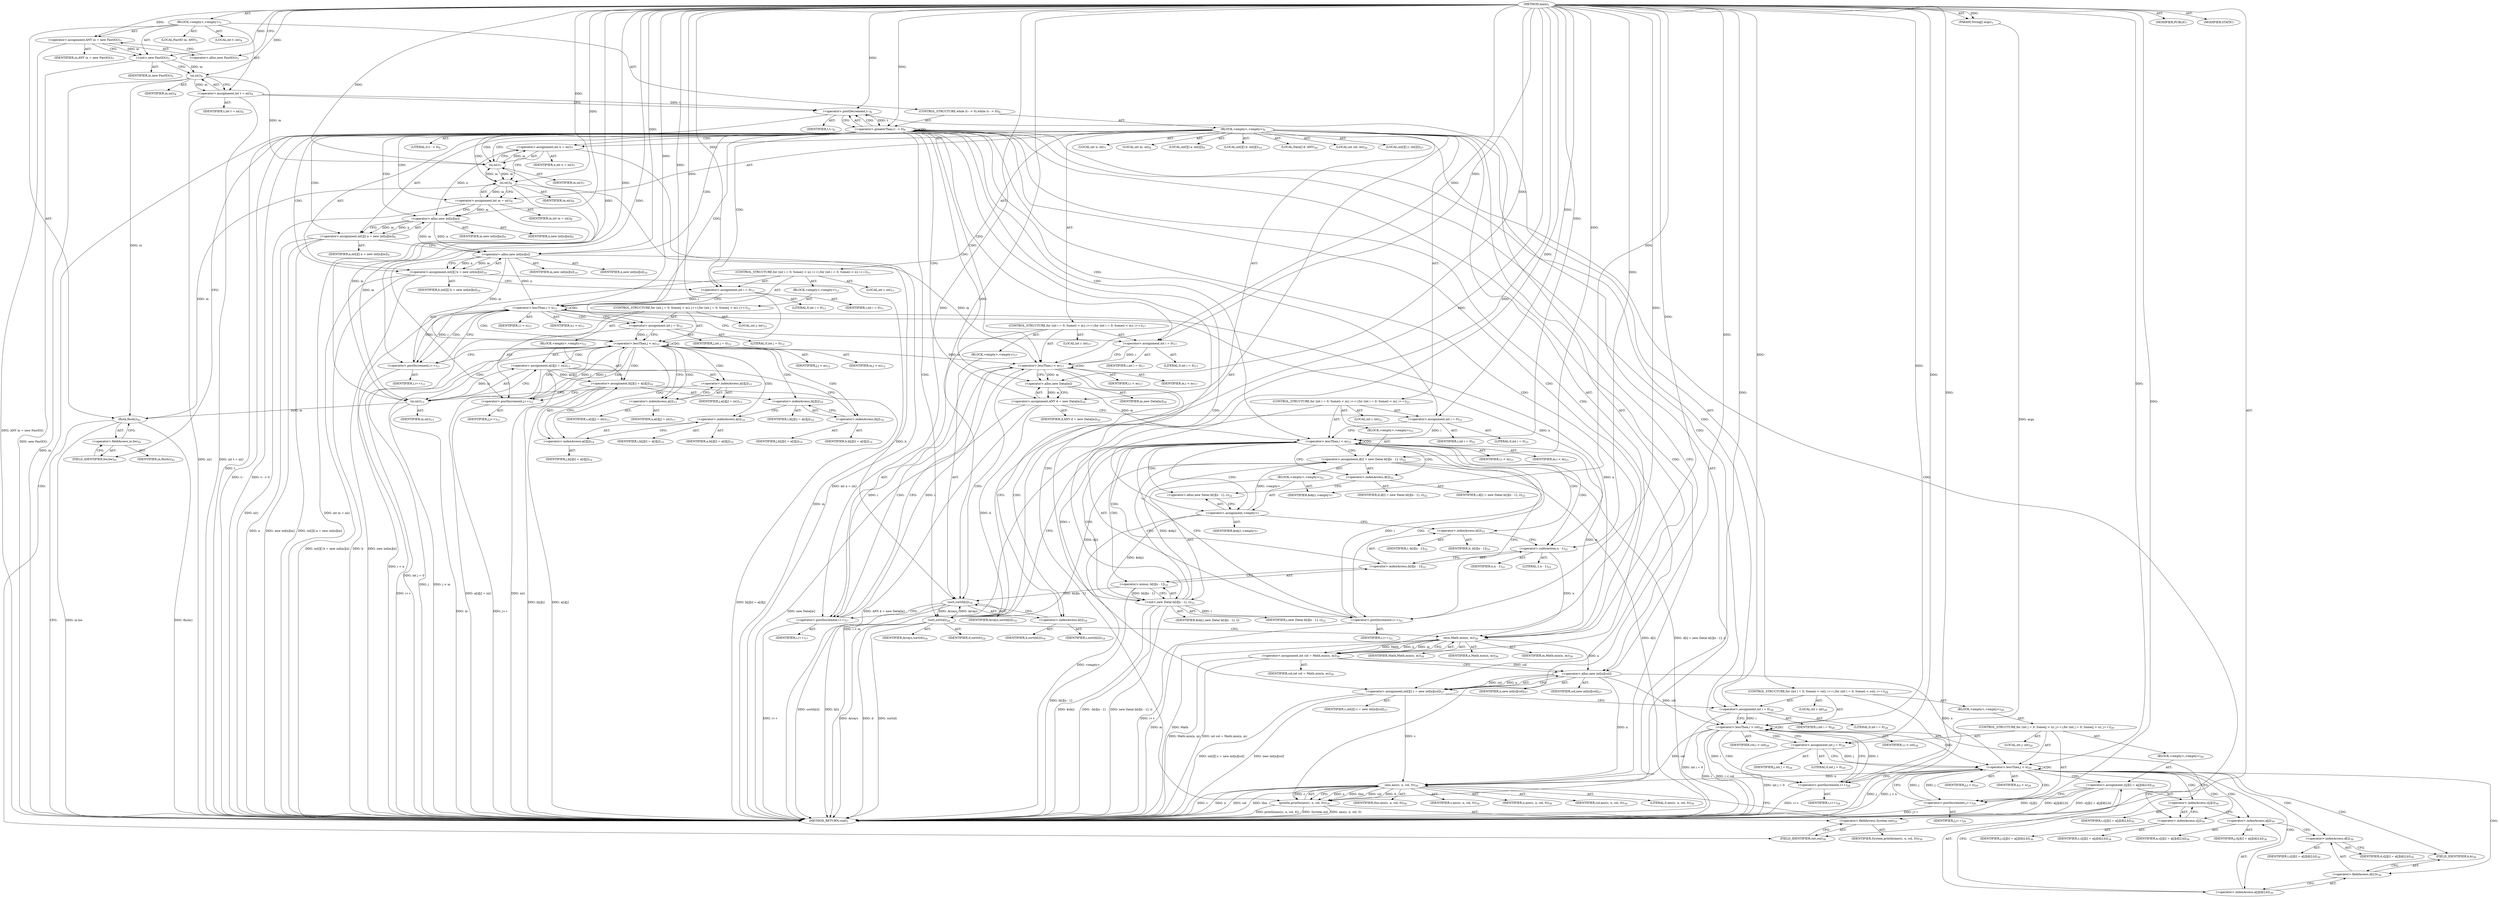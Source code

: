 digraph "main" {  
"19" [label = <(METHOD,main)<SUB>1</SUB>> ]
"20" [label = <(PARAM,String[] args)<SUB>1</SUB>> ]
"21" [label = <(BLOCK,&lt;empty&gt;,&lt;empty&gt;)<SUB>1</SUB>> ]
"4" [label = <(LOCAL,FastIO in: ANY)<SUB>3</SUB>> ]
"22" [label = <(&lt;operator&gt;.assignment,ANY in = new FastIO())<SUB>3</SUB>> ]
"23" [label = <(IDENTIFIER,in,ANY in = new FastIO())<SUB>3</SUB>> ]
"24" [label = <(&lt;operator&gt;.alloc,new FastIO())<SUB>3</SUB>> ]
"25" [label = <(&lt;init&gt;,new FastIO())<SUB>3</SUB>> ]
"3" [label = <(IDENTIFIER,in,new FastIO())<SUB>3</SUB>> ]
"26" [label = <(LOCAL,int t: int)<SUB>4</SUB>> ]
"27" [label = <(&lt;operator&gt;.assignment,int t = ni())<SUB>4</SUB>> ]
"28" [label = <(IDENTIFIER,t,int t = ni())<SUB>4</SUB>> ]
"29" [label = <(ni,ni())<SUB>4</SUB>> ]
"30" [label = <(IDENTIFIER,in,ni())<SUB>4</SUB>> ]
"31" [label = <(CONTROL_STRUCTURE,while (t-- &gt; 0),while (t-- &gt; 0))<SUB>6</SUB>> ]
"32" [label = <(&lt;operator&gt;.greaterThan,t-- &gt; 0)<SUB>6</SUB>> ]
"33" [label = <(&lt;operator&gt;.postDecrement,t--)<SUB>6</SUB>> ]
"34" [label = <(IDENTIFIER,t,t--)<SUB>6</SUB>> ]
"35" [label = <(LITERAL,0,t-- &gt; 0)<SUB>6</SUB>> ]
"36" [label = <(BLOCK,&lt;empty&gt;,&lt;empty&gt;)<SUB>6</SUB>> ]
"37" [label = <(LOCAL,int n: int)<SUB>7</SUB>> ]
"38" [label = <(&lt;operator&gt;.assignment,int n = ni())<SUB>7</SUB>> ]
"39" [label = <(IDENTIFIER,n,int n = ni())<SUB>7</SUB>> ]
"40" [label = <(ni,ni())<SUB>7</SUB>> ]
"41" [label = <(IDENTIFIER,in,ni())<SUB>7</SUB>> ]
"42" [label = <(LOCAL,int m: int)<SUB>8</SUB>> ]
"43" [label = <(&lt;operator&gt;.assignment,int m = ni())<SUB>8</SUB>> ]
"44" [label = <(IDENTIFIER,m,int m = ni())<SUB>8</SUB>> ]
"45" [label = <(ni,ni())<SUB>8</SUB>> ]
"46" [label = <(IDENTIFIER,in,ni())<SUB>8</SUB>> ]
"47" [label = <(LOCAL,int[][] a: int[][])<SUB>9</SUB>> ]
"48" [label = <(&lt;operator&gt;.assignment,int[][] a = new int[n][m])<SUB>9</SUB>> ]
"49" [label = <(IDENTIFIER,a,int[][] a = new int[n][m])<SUB>9</SUB>> ]
"50" [label = <(&lt;operator&gt;.alloc,new int[n][m])> ]
"51" [label = <(IDENTIFIER,n,new int[n][m])<SUB>9</SUB>> ]
"52" [label = <(IDENTIFIER,m,new int[n][m])<SUB>9</SUB>> ]
"53" [label = <(LOCAL,int[][] b: int[][])<SUB>10</SUB>> ]
"54" [label = <(&lt;operator&gt;.assignment,int[][] b = new int[m][n])<SUB>10</SUB>> ]
"55" [label = <(IDENTIFIER,b,int[][] b = new int[m][n])<SUB>10</SUB>> ]
"56" [label = <(&lt;operator&gt;.alloc,new int[m][n])> ]
"57" [label = <(IDENTIFIER,m,new int[m][n])<SUB>10</SUB>> ]
"58" [label = <(IDENTIFIER,n,new int[m][n])<SUB>10</SUB>> ]
"59" [label = <(CONTROL_STRUCTURE,for (int i = 0; Some(i &lt; n); i++),for (int i = 0; Some(i &lt; n); i++))<SUB>11</SUB>> ]
"60" [label = <(LOCAL,int i: int)<SUB>11</SUB>> ]
"61" [label = <(&lt;operator&gt;.assignment,int i = 0)<SUB>11</SUB>> ]
"62" [label = <(IDENTIFIER,i,int i = 0)<SUB>11</SUB>> ]
"63" [label = <(LITERAL,0,int i = 0)<SUB>11</SUB>> ]
"64" [label = <(&lt;operator&gt;.lessThan,i &lt; n)<SUB>11</SUB>> ]
"65" [label = <(IDENTIFIER,i,i &lt; n)<SUB>11</SUB>> ]
"66" [label = <(IDENTIFIER,n,i &lt; n)<SUB>11</SUB>> ]
"67" [label = <(&lt;operator&gt;.postIncrement,i++)<SUB>11</SUB>> ]
"68" [label = <(IDENTIFIER,i,i++)<SUB>11</SUB>> ]
"69" [label = <(BLOCK,&lt;empty&gt;,&lt;empty&gt;)<SUB>11</SUB>> ]
"70" [label = <(CONTROL_STRUCTURE,for (int j = 0; Some(j &lt; m); j++),for (int j = 0; Some(j &lt; m); j++))<SUB>12</SUB>> ]
"71" [label = <(LOCAL,int j: int)<SUB>12</SUB>> ]
"72" [label = <(&lt;operator&gt;.assignment,int j = 0)<SUB>12</SUB>> ]
"73" [label = <(IDENTIFIER,j,int j = 0)<SUB>12</SUB>> ]
"74" [label = <(LITERAL,0,int j = 0)<SUB>12</SUB>> ]
"75" [label = <(&lt;operator&gt;.lessThan,j &lt; m)<SUB>12</SUB>> ]
"76" [label = <(IDENTIFIER,j,j &lt; m)<SUB>12</SUB>> ]
"77" [label = <(IDENTIFIER,m,j &lt; m)<SUB>12</SUB>> ]
"78" [label = <(&lt;operator&gt;.postIncrement,j++)<SUB>12</SUB>> ]
"79" [label = <(IDENTIFIER,j,j++)<SUB>12</SUB>> ]
"80" [label = <(BLOCK,&lt;empty&gt;,&lt;empty&gt;)<SUB>12</SUB>> ]
"81" [label = <(&lt;operator&gt;.assignment,a[i][j] = ni())<SUB>13</SUB>> ]
"82" [label = <(&lt;operator&gt;.indexAccess,a[i][j])<SUB>13</SUB>> ]
"83" [label = <(&lt;operator&gt;.indexAccess,a[i])<SUB>13</SUB>> ]
"84" [label = <(IDENTIFIER,a,a[i][j] = ni())<SUB>13</SUB>> ]
"85" [label = <(IDENTIFIER,i,a[i][j] = ni())<SUB>13</SUB>> ]
"86" [label = <(IDENTIFIER,j,a[i][j] = ni())<SUB>13</SUB>> ]
"87" [label = <(ni,ni())<SUB>13</SUB>> ]
"88" [label = <(IDENTIFIER,in,ni())<SUB>13</SUB>> ]
"89" [label = <(&lt;operator&gt;.assignment,b[j][i] = a[i][j])<SUB>14</SUB>> ]
"90" [label = <(&lt;operator&gt;.indexAccess,b[j][i])<SUB>14</SUB>> ]
"91" [label = <(&lt;operator&gt;.indexAccess,b[j])<SUB>14</SUB>> ]
"92" [label = <(IDENTIFIER,b,b[j][i] = a[i][j])<SUB>14</SUB>> ]
"93" [label = <(IDENTIFIER,j,b[j][i] = a[i][j])<SUB>14</SUB>> ]
"94" [label = <(IDENTIFIER,i,b[j][i] = a[i][j])<SUB>14</SUB>> ]
"95" [label = <(&lt;operator&gt;.indexAccess,a[i][j])<SUB>14</SUB>> ]
"96" [label = <(&lt;operator&gt;.indexAccess,a[i])<SUB>14</SUB>> ]
"97" [label = <(IDENTIFIER,a,b[j][i] = a[i][j])<SUB>14</SUB>> ]
"98" [label = <(IDENTIFIER,i,b[j][i] = a[i][j])<SUB>14</SUB>> ]
"99" [label = <(IDENTIFIER,j,b[j][i] = a[i][j])<SUB>14</SUB>> ]
"100" [label = <(CONTROL_STRUCTURE,for (int i = 0; Some(i &lt; m); i++),for (int i = 0; Some(i &lt; m); i++))<SUB>17</SUB>> ]
"101" [label = <(LOCAL,int i: int)<SUB>17</SUB>> ]
"102" [label = <(&lt;operator&gt;.assignment,int i = 0)<SUB>17</SUB>> ]
"103" [label = <(IDENTIFIER,i,int i = 0)<SUB>17</SUB>> ]
"104" [label = <(LITERAL,0,int i = 0)<SUB>17</SUB>> ]
"105" [label = <(&lt;operator&gt;.lessThan,i &lt; m)<SUB>17</SUB>> ]
"106" [label = <(IDENTIFIER,i,i &lt; m)<SUB>17</SUB>> ]
"107" [label = <(IDENTIFIER,m,i &lt; m)<SUB>17</SUB>> ]
"108" [label = <(&lt;operator&gt;.postIncrement,i++)<SUB>17</SUB>> ]
"109" [label = <(IDENTIFIER,i,i++)<SUB>17</SUB>> ]
"110" [label = <(BLOCK,&lt;empty&gt;,&lt;empty&gt;)<SUB>17</SUB>> ]
"111" [label = <(sort,sort(b[i]))<SUB>18</SUB>> ]
"112" [label = <(IDENTIFIER,Arrays,sort(b[i]))<SUB>18</SUB>> ]
"113" [label = <(&lt;operator&gt;.indexAccess,b[i])<SUB>18</SUB>> ]
"114" [label = <(IDENTIFIER,b,sort(b[i]))<SUB>18</SUB>> ]
"115" [label = <(IDENTIFIER,i,sort(b[i]))<SUB>18</SUB>> ]
"116" [label = <(LOCAL,Data[] d: ANY)<SUB>20</SUB>> ]
"117" [label = <(&lt;operator&gt;.assignment,ANY d = new Data[m])<SUB>20</SUB>> ]
"118" [label = <(IDENTIFIER,d,ANY d = new Data[m])<SUB>20</SUB>> ]
"119" [label = <(&lt;operator&gt;.alloc,new Data[m])> ]
"120" [label = <(IDENTIFIER,m,new Data[m])<SUB>20</SUB>> ]
"121" [label = <(CONTROL_STRUCTURE,for (int i = 0; Some(i &lt; m); i++),for (int i = 0; Some(i &lt; m); i++))<SUB>21</SUB>> ]
"122" [label = <(LOCAL,int i: int)<SUB>21</SUB>> ]
"123" [label = <(&lt;operator&gt;.assignment,int i = 0)<SUB>21</SUB>> ]
"124" [label = <(IDENTIFIER,i,int i = 0)<SUB>21</SUB>> ]
"125" [label = <(LITERAL,0,int i = 0)<SUB>21</SUB>> ]
"126" [label = <(&lt;operator&gt;.lessThan,i &lt; m)<SUB>21</SUB>> ]
"127" [label = <(IDENTIFIER,i,i &lt; m)<SUB>21</SUB>> ]
"128" [label = <(IDENTIFIER,m,i &lt; m)<SUB>21</SUB>> ]
"129" [label = <(&lt;operator&gt;.postIncrement,i++)<SUB>21</SUB>> ]
"130" [label = <(IDENTIFIER,i,i++)<SUB>21</SUB>> ]
"131" [label = <(BLOCK,&lt;empty&gt;,&lt;empty&gt;)<SUB>21</SUB>> ]
"132" [label = <(&lt;operator&gt;.assignment,d[i] = new Data(-b[i][n - 1], i))<SUB>22</SUB>> ]
"133" [label = <(&lt;operator&gt;.indexAccess,d[i])<SUB>22</SUB>> ]
"134" [label = <(IDENTIFIER,d,d[i] = new Data(-b[i][n - 1], i))<SUB>22</SUB>> ]
"135" [label = <(IDENTIFIER,i,d[i] = new Data(-b[i][n - 1], i))<SUB>22</SUB>> ]
"136" [label = <(BLOCK,&lt;empty&gt;,&lt;empty&gt;)<SUB>22</SUB>> ]
"137" [label = <(&lt;operator&gt;.assignment,&lt;empty&gt;)> ]
"138" [label = <(IDENTIFIER,$obj1,&lt;empty&gt;)> ]
"139" [label = <(&lt;operator&gt;.alloc,new Data(-b[i][n - 1], i))<SUB>22</SUB>> ]
"140" [label = <(&lt;init&gt;,new Data(-b[i][n - 1], i))<SUB>22</SUB>> ]
"141" [label = <(IDENTIFIER,$obj1,new Data(-b[i][n - 1], i))> ]
"142" [label = <(&lt;operator&gt;.minus,-b[i][n - 1])<SUB>22</SUB>> ]
"143" [label = <(&lt;operator&gt;.indexAccess,b[i][n - 1])<SUB>22</SUB>> ]
"144" [label = <(&lt;operator&gt;.indexAccess,b[i])<SUB>22</SUB>> ]
"145" [label = <(IDENTIFIER,b,-b[i][n - 1])<SUB>22</SUB>> ]
"146" [label = <(IDENTIFIER,i,-b[i][n - 1])<SUB>22</SUB>> ]
"147" [label = <(&lt;operator&gt;.subtraction,n - 1)<SUB>22</SUB>> ]
"148" [label = <(IDENTIFIER,n,n - 1)<SUB>22</SUB>> ]
"149" [label = <(LITERAL,1,n - 1)<SUB>22</SUB>> ]
"150" [label = <(IDENTIFIER,i,new Data(-b[i][n - 1], i))<SUB>22</SUB>> ]
"151" [label = <(IDENTIFIER,$obj1,&lt;empty&gt;)> ]
"152" [label = <(sort,sort(d))<SUB>24</SUB>> ]
"153" [label = <(IDENTIFIER,Arrays,sort(d))<SUB>24</SUB>> ]
"154" [label = <(IDENTIFIER,d,sort(d))<SUB>24</SUB>> ]
"155" [label = <(LOCAL,int col: int)<SUB>26</SUB>> ]
"156" [label = <(&lt;operator&gt;.assignment,int col = Math.min(n, m))<SUB>26</SUB>> ]
"157" [label = <(IDENTIFIER,col,int col = Math.min(n, m))<SUB>26</SUB>> ]
"158" [label = <(min,Math.min(n, m))<SUB>26</SUB>> ]
"159" [label = <(IDENTIFIER,Math,Math.min(n, m))<SUB>26</SUB>> ]
"160" [label = <(IDENTIFIER,n,Math.min(n, m))<SUB>26</SUB>> ]
"161" [label = <(IDENTIFIER,m,Math.min(n, m))<SUB>26</SUB>> ]
"162" [label = <(LOCAL,int[][] c: int[][])<SUB>27</SUB>> ]
"163" [label = <(&lt;operator&gt;.assignment,int[][] c = new int[n][col])<SUB>27</SUB>> ]
"164" [label = <(IDENTIFIER,c,int[][] c = new int[n][col])<SUB>27</SUB>> ]
"165" [label = <(&lt;operator&gt;.alloc,new int[n][col])> ]
"166" [label = <(IDENTIFIER,n,new int[n][col])<SUB>27</SUB>> ]
"167" [label = <(IDENTIFIER,col,new int[n][col])<SUB>27</SUB>> ]
"168" [label = <(CONTROL_STRUCTURE,for (int i = 0; Some(i &lt; col); i++),for (int i = 0; Some(i &lt; col); i++))<SUB>28</SUB>> ]
"169" [label = <(LOCAL,int i: int)<SUB>28</SUB>> ]
"170" [label = <(&lt;operator&gt;.assignment,int i = 0)<SUB>28</SUB>> ]
"171" [label = <(IDENTIFIER,i,int i = 0)<SUB>28</SUB>> ]
"172" [label = <(LITERAL,0,int i = 0)<SUB>28</SUB>> ]
"173" [label = <(&lt;operator&gt;.lessThan,i &lt; col)<SUB>28</SUB>> ]
"174" [label = <(IDENTIFIER,i,i &lt; col)<SUB>28</SUB>> ]
"175" [label = <(IDENTIFIER,col,i &lt; col)<SUB>28</SUB>> ]
"176" [label = <(&lt;operator&gt;.postIncrement,i++)<SUB>28</SUB>> ]
"177" [label = <(IDENTIFIER,i,i++)<SUB>28</SUB>> ]
"178" [label = <(BLOCK,&lt;empty&gt;,&lt;empty&gt;)<SUB>28</SUB>> ]
"179" [label = <(CONTROL_STRUCTURE,for (int j = 0; Some(j &lt; n); j++),for (int j = 0; Some(j &lt; n); j++))<SUB>29</SUB>> ]
"180" [label = <(LOCAL,int j: int)<SUB>29</SUB>> ]
"181" [label = <(&lt;operator&gt;.assignment,int j = 0)<SUB>29</SUB>> ]
"182" [label = <(IDENTIFIER,j,int j = 0)<SUB>29</SUB>> ]
"183" [label = <(LITERAL,0,int j = 0)<SUB>29</SUB>> ]
"184" [label = <(&lt;operator&gt;.lessThan,j &lt; n)<SUB>29</SUB>> ]
"185" [label = <(IDENTIFIER,j,j &lt; n)<SUB>29</SUB>> ]
"186" [label = <(IDENTIFIER,n,j &lt; n)<SUB>29</SUB>> ]
"187" [label = <(&lt;operator&gt;.postIncrement,j++)<SUB>29</SUB>> ]
"188" [label = <(IDENTIFIER,j,j++)<SUB>29</SUB>> ]
"189" [label = <(BLOCK,&lt;empty&gt;,&lt;empty&gt;)<SUB>29</SUB>> ]
"190" [label = <(&lt;operator&gt;.assignment,c[j][i] = a[j][d[i].b])<SUB>30</SUB>> ]
"191" [label = <(&lt;operator&gt;.indexAccess,c[j][i])<SUB>30</SUB>> ]
"192" [label = <(&lt;operator&gt;.indexAccess,c[j])<SUB>30</SUB>> ]
"193" [label = <(IDENTIFIER,c,c[j][i] = a[j][d[i].b])<SUB>30</SUB>> ]
"194" [label = <(IDENTIFIER,j,c[j][i] = a[j][d[i].b])<SUB>30</SUB>> ]
"195" [label = <(IDENTIFIER,i,c[j][i] = a[j][d[i].b])<SUB>30</SUB>> ]
"196" [label = <(&lt;operator&gt;.indexAccess,a[j][d[i].b])<SUB>30</SUB>> ]
"197" [label = <(&lt;operator&gt;.indexAccess,a[j])<SUB>30</SUB>> ]
"198" [label = <(IDENTIFIER,a,c[j][i] = a[j][d[i].b])<SUB>30</SUB>> ]
"199" [label = <(IDENTIFIER,j,c[j][i] = a[j][d[i].b])<SUB>30</SUB>> ]
"200" [label = <(&lt;operator&gt;.fieldAccess,d[i].b)<SUB>30</SUB>> ]
"201" [label = <(&lt;operator&gt;.indexAccess,d[i])<SUB>30</SUB>> ]
"202" [label = <(IDENTIFIER,d,c[j][i] = a[j][d[i].b])<SUB>30</SUB>> ]
"203" [label = <(IDENTIFIER,i,c[j][i] = a[j][d[i].b])<SUB>30</SUB>> ]
"204" [label = <(FIELD_IDENTIFIER,b,b)<SUB>30</SUB>> ]
"205" [label = <(println,println(ans(c, n, col, 0)))<SUB>39</SUB>> ]
"206" [label = <(&lt;operator&gt;.fieldAccess,System.out)<SUB>39</SUB>> ]
"207" [label = <(IDENTIFIER,System,println(ans(c, n, col, 0)))<SUB>39</SUB>> ]
"208" [label = <(FIELD_IDENTIFIER,out,out)<SUB>39</SUB>> ]
"209" [label = <(ans,ans(c, n, col, 0))<SUB>39</SUB>> ]
"210" [label = <(IDENTIFIER,this,ans(c, n, col, 0))<SUB>39</SUB>> ]
"211" [label = <(IDENTIFIER,c,ans(c, n, col, 0))<SUB>39</SUB>> ]
"212" [label = <(IDENTIFIER,n,ans(c, n, col, 0))<SUB>39</SUB>> ]
"213" [label = <(IDENTIFIER,col,ans(c, n, col, 0))<SUB>39</SUB>> ]
"214" [label = <(LITERAL,0,ans(c, n, col, 0))<SUB>39</SUB>> ]
"215" [label = <(flush,flush())<SUB>41</SUB>> ]
"216" [label = <(&lt;operator&gt;.fieldAccess,in.bw)<SUB>41</SUB>> ]
"217" [label = <(IDENTIFIER,in,flush())<SUB>41</SUB>> ]
"218" [label = <(FIELD_IDENTIFIER,bw,bw)<SUB>41</SUB>> ]
"219" [label = <(MODIFIER,PUBLIC)> ]
"220" [label = <(MODIFIER,STATIC)> ]
"221" [label = <(METHOD_RETURN,void)<SUB>1</SUB>> ]
  "19" -> "20"  [ label = "AST: "] 
  "19" -> "21"  [ label = "AST: "] 
  "19" -> "219"  [ label = "AST: "] 
  "19" -> "220"  [ label = "AST: "] 
  "19" -> "221"  [ label = "AST: "] 
  "21" -> "4"  [ label = "AST: "] 
  "21" -> "22"  [ label = "AST: "] 
  "21" -> "25"  [ label = "AST: "] 
  "21" -> "26"  [ label = "AST: "] 
  "21" -> "27"  [ label = "AST: "] 
  "21" -> "31"  [ label = "AST: "] 
  "21" -> "215"  [ label = "AST: "] 
  "22" -> "23"  [ label = "AST: "] 
  "22" -> "24"  [ label = "AST: "] 
  "25" -> "3"  [ label = "AST: "] 
  "27" -> "28"  [ label = "AST: "] 
  "27" -> "29"  [ label = "AST: "] 
  "29" -> "30"  [ label = "AST: "] 
  "31" -> "32"  [ label = "AST: "] 
  "31" -> "36"  [ label = "AST: "] 
  "32" -> "33"  [ label = "AST: "] 
  "32" -> "35"  [ label = "AST: "] 
  "33" -> "34"  [ label = "AST: "] 
  "36" -> "37"  [ label = "AST: "] 
  "36" -> "38"  [ label = "AST: "] 
  "36" -> "42"  [ label = "AST: "] 
  "36" -> "43"  [ label = "AST: "] 
  "36" -> "47"  [ label = "AST: "] 
  "36" -> "48"  [ label = "AST: "] 
  "36" -> "53"  [ label = "AST: "] 
  "36" -> "54"  [ label = "AST: "] 
  "36" -> "59"  [ label = "AST: "] 
  "36" -> "100"  [ label = "AST: "] 
  "36" -> "116"  [ label = "AST: "] 
  "36" -> "117"  [ label = "AST: "] 
  "36" -> "121"  [ label = "AST: "] 
  "36" -> "152"  [ label = "AST: "] 
  "36" -> "155"  [ label = "AST: "] 
  "36" -> "156"  [ label = "AST: "] 
  "36" -> "162"  [ label = "AST: "] 
  "36" -> "163"  [ label = "AST: "] 
  "36" -> "168"  [ label = "AST: "] 
  "36" -> "205"  [ label = "AST: "] 
  "38" -> "39"  [ label = "AST: "] 
  "38" -> "40"  [ label = "AST: "] 
  "40" -> "41"  [ label = "AST: "] 
  "43" -> "44"  [ label = "AST: "] 
  "43" -> "45"  [ label = "AST: "] 
  "45" -> "46"  [ label = "AST: "] 
  "48" -> "49"  [ label = "AST: "] 
  "48" -> "50"  [ label = "AST: "] 
  "50" -> "51"  [ label = "AST: "] 
  "50" -> "52"  [ label = "AST: "] 
  "54" -> "55"  [ label = "AST: "] 
  "54" -> "56"  [ label = "AST: "] 
  "56" -> "57"  [ label = "AST: "] 
  "56" -> "58"  [ label = "AST: "] 
  "59" -> "60"  [ label = "AST: "] 
  "59" -> "61"  [ label = "AST: "] 
  "59" -> "64"  [ label = "AST: "] 
  "59" -> "67"  [ label = "AST: "] 
  "59" -> "69"  [ label = "AST: "] 
  "61" -> "62"  [ label = "AST: "] 
  "61" -> "63"  [ label = "AST: "] 
  "64" -> "65"  [ label = "AST: "] 
  "64" -> "66"  [ label = "AST: "] 
  "67" -> "68"  [ label = "AST: "] 
  "69" -> "70"  [ label = "AST: "] 
  "70" -> "71"  [ label = "AST: "] 
  "70" -> "72"  [ label = "AST: "] 
  "70" -> "75"  [ label = "AST: "] 
  "70" -> "78"  [ label = "AST: "] 
  "70" -> "80"  [ label = "AST: "] 
  "72" -> "73"  [ label = "AST: "] 
  "72" -> "74"  [ label = "AST: "] 
  "75" -> "76"  [ label = "AST: "] 
  "75" -> "77"  [ label = "AST: "] 
  "78" -> "79"  [ label = "AST: "] 
  "80" -> "81"  [ label = "AST: "] 
  "80" -> "89"  [ label = "AST: "] 
  "81" -> "82"  [ label = "AST: "] 
  "81" -> "87"  [ label = "AST: "] 
  "82" -> "83"  [ label = "AST: "] 
  "82" -> "86"  [ label = "AST: "] 
  "83" -> "84"  [ label = "AST: "] 
  "83" -> "85"  [ label = "AST: "] 
  "87" -> "88"  [ label = "AST: "] 
  "89" -> "90"  [ label = "AST: "] 
  "89" -> "95"  [ label = "AST: "] 
  "90" -> "91"  [ label = "AST: "] 
  "90" -> "94"  [ label = "AST: "] 
  "91" -> "92"  [ label = "AST: "] 
  "91" -> "93"  [ label = "AST: "] 
  "95" -> "96"  [ label = "AST: "] 
  "95" -> "99"  [ label = "AST: "] 
  "96" -> "97"  [ label = "AST: "] 
  "96" -> "98"  [ label = "AST: "] 
  "100" -> "101"  [ label = "AST: "] 
  "100" -> "102"  [ label = "AST: "] 
  "100" -> "105"  [ label = "AST: "] 
  "100" -> "108"  [ label = "AST: "] 
  "100" -> "110"  [ label = "AST: "] 
  "102" -> "103"  [ label = "AST: "] 
  "102" -> "104"  [ label = "AST: "] 
  "105" -> "106"  [ label = "AST: "] 
  "105" -> "107"  [ label = "AST: "] 
  "108" -> "109"  [ label = "AST: "] 
  "110" -> "111"  [ label = "AST: "] 
  "111" -> "112"  [ label = "AST: "] 
  "111" -> "113"  [ label = "AST: "] 
  "113" -> "114"  [ label = "AST: "] 
  "113" -> "115"  [ label = "AST: "] 
  "117" -> "118"  [ label = "AST: "] 
  "117" -> "119"  [ label = "AST: "] 
  "119" -> "120"  [ label = "AST: "] 
  "121" -> "122"  [ label = "AST: "] 
  "121" -> "123"  [ label = "AST: "] 
  "121" -> "126"  [ label = "AST: "] 
  "121" -> "129"  [ label = "AST: "] 
  "121" -> "131"  [ label = "AST: "] 
  "123" -> "124"  [ label = "AST: "] 
  "123" -> "125"  [ label = "AST: "] 
  "126" -> "127"  [ label = "AST: "] 
  "126" -> "128"  [ label = "AST: "] 
  "129" -> "130"  [ label = "AST: "] 
  "131" -> "132"  [ label = "AST: "] 
  "132" -> "133"  [ label = "AST: "] 
  "132" -> "136"  [ label = "AST: "] 
  "133" -> "134"  [ label = "AST: "] 
  "133" -> "135"  [ label = "AST: "] 
  "136" -> "137"  [ label = "AST: "] 
  "136" -> "140"  [ label = "AST: "] 
  "136" -> "151"  [ label = "AST: "] 
  "137" -> "138"  [ label = "AST: "] 
  "137" -> "139"  [ label = "AST: "] 
  "140" -> "141"  [ label = "AST: "] 
  "140" -> "142"  [ label = "AST: "] 
  "140" -> "150"  [ label = "AST: "] 
  "142" -> "143"  [ label = "AST: "] 
  "143" -> "144"  [ label = "AST: "] 
  "143" -> "147"  [ label = "AST: "] 
  "144" -> "145"  [ label = "AST: "] 
  "144" -> "146"  [ label = "AST: "] 
  "147" -> "148"  [ label = "AST: "] 
  "147" -> "149"  [ label = "AST: "] 
  "152" -> "153"  [ label = "AST: "] 
  "152" -> "154"  [ label = "AST: "] 
  "156" -> "157"  [ label = "AST: "] 
  "156" -> "158"  [ label = "AST: "] 
  "158" -> "159"  [ label = "AST: "] 
  "158" -> "160"  [ label = "AST: "] 
  "158" -> "161"  [ label = "AST: "] 
  "163" -> "164"  [ label = "AST: "] 
  "163" -> "165"  [ label = "AST: "] 
  "165" -> "166"  [ label = "AST: "] 
  "165" -> "167"  [ label = "AST: "] 
  "168" -> "169"  [ label = "AST: "] 
  "168" -> "170"  [ label = "AST: "] 
  "168" -> "173"  [ label = "AST: "] 
  "168" -> "176"  [ label = "AST: "] 
  "168" -> "178"  [ label = "AST: "] 
  "170" -> "171"  [ label = "AST: "] 
  "170" -> "172"  [ label = "AST: "] 
  "173" -> "174"  [ label = "AST: "] 
  "173" -> "175"  [ label = "AST: "] 
  "176" -> "177"  [ label = "AST: "] 
  "178" -> "179"  [ label = "AST: "] 
  "179" -> "180"  [ label = "AST: "] 
  "179" -> "181"  [ label = "AST: "] 
  "179" -> "184"  [ label = "AST: "] 
  "179" -> "187"  [ label = "AST: "] 
  "179" -> "189"  [ label = "AST: "] 
  "181" -> "182"  [ label = "AST: "] 
  "181" -> "183"  [ label = "AST: "] 
  "184" -> "185"  [ label = "AST: "] 
  "184" -> "186"  [ label = "AST: "] 
  "187" -> "188"  [ label = "AST: "] 
  "189" -> "190"  [ label = "AST: "] 
  "190" -> "191"  [ label = "AST: "] 
  "190" -> "196"  [ label = "AST: "] 
  "191" -> "192"  [ label = "AST: "] 
  "191" -> "195"  [ label = "AST: "] 
  "192" -> "193"  [ label = "AST: "] 
  "192" -> "194"  [ label = "AST: "] 
  "196" -> "197"  [ label = "AST: "] 
  "196" -> "200"  [ label = "AST: "] 
  "197" -> "198"  [ label = "AST: "] 
  "197" -> "199"  [ label = "AST: "] 
  "200" -> "201"  [ label = "AST: "] 
  "200" -> "204"  [ label = "AST: "] 
  "201" -> "202"  [ label = "AST: "] 
  "201" -> "203"  [ label = "AST: "] 
  "205" -> "206"  [ label = "AST: "] 
  "205" -> "209"  [ label = "AST: "] 
  "206" -> "207"  [ label = "AST: "] 
  "206" -> "208"  [ label = "AST: "] 
  "209" -> "210"  [ label = "AST: "] 
  "209" -> "211"  [ label = "AST: "] 
  "209" -> "212"  [ label = "AST: "] 
  "209" -> "213"  [ label = "AST: "] 
  "209" -> "214"  [ label = "AST: "] 
  "215" -> "216"  [ label = "AST: "] 
  "216" -> "217"  [ label = "AST: "] 
  "216" -> "218"  [ label = "AST: "] 
  "22" -> "25"  [ label = "CFG: "] 
  "25" -> "29"  [ label = "CFG: "] 
  "27" -> "33"  [ label = "CFG: "] 
  "215" -> "221"  [ label = "CFG: "] 
  "24" -> "22"  [ label = "CFG: "] 
  "29" -> "27"  [ label = "CFG: "] 
  "32" -> "40"  [ label = "CFG: "] 
  "32" -> "218"  [ label = "CFG: "] 
  "216" -> "215"  [ label = "CFG: "] 
  "33" -> "32"  [ label = "CFG: "] 
  "38" -> "45"  [ label = "CFG: "] 
  "43" -> "50"  [ label = "CFG: "] 
  "48" -> "56"  [ label = "CFG: "] 
  "54" -> "61"  [ label = "CFG: "] 
  "117" -> "123"  [ label = "CFG: "] 
  "152" -> "158"  [ label = "CFG: "] 
  "156" -> "165"  [ label = "CFG: "] 
  "163" -> "170"  [ label = "CFG: "] 
  "205" -> "33"  [ label = "CFG: "] 
  "218" -> "216"  [ label = "CFG: "] 
  "40" -> "38"  [ label = "CFG: "] 
  "45" -> "43"  [ label = "CFG: "] 
  "50" -> "48"  [ label = "CFG: "] 
  "56" -> "54"  [ label = "CFG: "] 
  "61" -> "64"  [ label = "CFG: "] 
  "64" -> "72"  [ label = "CFG: "] 
  "64" -> "102"  [ label = "CFG: "] 
  "67" -> "64"  [ label = "CFG: "] 
  "102" -> "105"  [ label = "CFG: "] 
  "105" -> "113"  [ label = "CFG: "] 
  "105" -> "119"  [ label = "CFG: "] 
  "108" -> "105"  [ label = "CFG: "] 
  "119" -> "117"  [ label = "CFG: "] 
  "123" -> "126"  [ label = "CFG: "] 
  "126" -> "133"  [ label = "CFG: "] 
  "126" -> "152"  [ label = "CFG: "] 
  "129" -> "126"  [ label = "CFG: "] 
  "158" -> "156"  [ label = "CFG: "] 
  "165" -> "163"  [ label = "CFG: "] 
  "170" -> "173"  [ label = "CFG: "] 
  "173" -> "181"  [ label = "CFG: "] 
  "173" -> "208"  [ label = "CFG: "] 
  "176" -> "173"  [ label = "CFG: "] 
  "206" -> "209"  [ label = "CFG: "] 
  "209" -> "205"  [ label = "CFG: "] 
  "111" -> "108"  [ label = "CFG: "] 
  "132" -> "129"  [ label = "CFG: "] 
  "208" -> "206"  [ label = "CFG: "] 
  "72" -> "75"  [ label = "CFG: "] 
  "75" -> "83"  [ label = "CFG: "] 
  "75" -> "67"  [ label = "CFG: "] 
  "78" -> "75"  [ label = "CFG: "] 
  "113" -> "111"  [ label = "CFG: "] 
  "133" -> "139"  [ label = "CFG: "] 
  "181" -> "184"  [ label = "CFG: "] 
  "184" -> "192"  [ label = "CFG: "] 
  "184" -> "176"  [ label = "CFG: "] 
  "187" -> "184"  [ label = "CFG: "] 
  "81" -> "91"  [ label = "CFG: "] 
  "89" -> "78"  [ label = "CFG: "] 
  "137" -> "144"  [ label = "CFG: "] 
  "140" -> "132"  [ label = "CFG: "] 
  "190" -> "187"  [ label = "CFG: "] 
  "82" -> "87"  [ label = "CFG: "] 
  "87" -> "81"  [ label = "CFG: "] 
  "90" -> "96"  [ label = "CFG: "] 
  "95" -> "89"  [ label = "CFG: "] 
  "139" -> "137"  [ label = "CFG: "] 
  "142" -> "140"  [ label = "CFG: "] 
  "191" -> "197"  [ label = "CFG: "] 
  "196" -> "190"  [ label = "CFG: "] 
  "83" -> "82"  [ label = "CFG: "] 
  "91" -> "90"  [ label = "CFG: "] 
  "96" -> "95"  [ label = "CFG: "] 
  "143" -> "142"  [ label = "CFG: "] 
  "192" -> "191"  [ label = "CFG: "] 
  "197" -> "201"  [ label = "CFG: "] 
  "200" -> "196"  [ label = "CFG: "] 
  "144" -> "147"  [ label = "CFG: "] 
  "147" -> "143"  [ label = "CFG: "] 
  "201" -> "204"  [ label = "CFG: "] 
  "204" -> "200"  [ label = "CFG: "] 
  "19" -> "24"  [ label = "CFG: "] 
  "20" -> "221"  [ label = "DDG: args"] 
  "22" -> "221"  [ label = "DDG: ANY in = new FastIO()"] 
  "25" -> "221"  [ label = "DDG: new FastIO()"] 
  "29" -> "221"  [ label = "DDG: in"] 
  "27" -> "221"  [ label = "DDG: ni()"] 
  "27" -> "221"  [ label = "DDG: int t = ni()"] 
  "33" -> "221"  [ label = "DDG: t"] 
  "32" -> "221"  [ label = "DDG: t--"] 
  "32" -> "221"  [ label = "DDG: t-- &gt; 0"] 
  "215" -> "221"  [ label = "DDG: in.bw"] 
  "215" -> "221"  [ label = "DDG: flush()"] 
  "38" -> "221"  [ label = "DDG: int n = ni()"] 
  "45" -> "221"  [ label = "DDG: in"] 
  "43" -> "221"  [ label = "DDG: ni()"] 
  "43" -> "221"  [ label = "DDG: int m = ni()"] 
  "48" -> "221"  [ label = "DDG: a"] 
  "48" -> "221"  [ label = "DDG: new int[n][m]"] 
  "48" -> "221"  [ label = "DDG: int[][] a = new int[n][m]"] 
  "54" -> "221"  [ label = "DDG: b"] 
  "54" -> "221"  [ label = "DDG: new int[m][n]"] 
  "54" -> "221"  [ label = "DDG: int[][] b = new int[m][n]"] 
  "64" -> "221"  [ label = "DDG: i &lt; n"] 
  "117" -> "221"  [ label = "DDG: new Data[m]"] 
  "117" -> "221"  [ label = "DDG: ANY d = new Data[m]"] 
  "126" -> "221"  [ label = "DDG: i &lt; m"] 
  "152" -> "221"  [ label = "DDG: Arrays"] 
  "152" -> "221"  [ label = "DDG: d"] 
  "152" -> "221"  [ label = "DDG: sort(d)"] 
  "158" -> "221"  [ label = "DDG: m"] 
  "156" -> "221"  [ label = "DDG: Math.min(n, m)"] 
  "156" -> "221"  [ label = "DDG: int col = Math.min(n, m)"] 
  "163" -> "221"  [ label = "DDG: new int[n][col]"] 
  "163" -> "221"  [ label = "DDG: int[][] c = new int[n][col]"] 
  "170" -> "221"  [ label = "DDG: int i = 0"] 
  "173" -> "221"  [ label = "DDG: i"] 
  "173" -> "221"  [ label = "DDG: i &lt; col"] 
  "205" -> "221"  [ label = "DDG: System.out"] 
  "209" -> "221"  [ label = "DDG: c"] 
  "209" -> "221"  [ label = "DDG: n"] 
  "209" -> "221"  [ label = "DDG: col"] 
  "205" -> "221"  [ label = "DDG: ans(c, n, col, 0)"] 
  "205" -> "221"  [ label = "DDG: println(ans(c, n, col, 0))"] 
  "181" -> "221"  [ label = "DDG: int j = 0"] 
  "184" -> "221"  [ label = "DDG: j"] 
  "184" -> "221"  [ label = "DDG: j &lt; n"] 
  "176" -> "221"  [ label = "DDG: i++"] 
  "190" -> "221"  [ label = "DDG: c[j][i]"] 
  "190" -> "221"  [ label = "DDG: a[j][d[i].b]"] 
  "190" -> "221"  [ label = "DDG: c[j][i] = a[j][d[i].b]"] 
  "187" -> "221"  [ label = "DDG: j++"] 
  "132" -> "221"  [ label = "DDG: d[i]"] 
  "137" -> "221"  [ label = "DDG: &lt;empty&gt;"] 
  "140" -> "221"  [ label = "DDG: $obj1"] 
  "142" -> "221"  [ label = "DDG: b[i][n - 1]"] 
  "140" -> "221"  [ label = "DDG: -b[i][n - 1]"] 
  "140" -> "221"  [ label = "DDG: new Data(-b[i][n - 1], i)"] 
  "132" -> "221"  [ label = "DDG: d[i] = new Data(-b[i][n - 1], i)"] 
  "129" -> "221"  [ label = "DDG: i++"] 
  "111" -> "221"  [ label = "DDG: b[i]"] 
  "111" -> "221"  [ label = "DDG: sort(b[i])"] 
  "108" -> "221"  [ label = "DDG: i++"] 
  "72" -> "221"  [ label = "DDG: int j = 0"] 
  "75" -> "221"  [ label = "DDG: j"] 
  "75" -> "221"  [ label = "DDG: j &lt; m"] 
  "67" -> "221"  [ label = "DDG: i++"] 
  "87" -> "221"  [ label = "DDG: in"] 
  "81" -> "221"  [ label = "DDG: ni()"] 
  "81" -> "221"  [ label = "DDG: a[i][j] = ni()"] 
  "89" -> "221"  [ label = "DDG: b[j][i]"] 
  "89" -> "221"  [ label = "DDG: a[i][j]"] 
  "89" -> "221"  [ label = "DDG: b[j][i] = a[i][j]"] 
  "78" -> "221"  [ label = "DDG: j++"] 
  "158" -> "221"  [ label = "DDG: Math"] 
  "209" -> "221"  [ label = "DDG: this"] 
  "19" -> "20"  [ label = "DDG: "] 
  "19" -> "22"  [ label = "DDG: "] 
  "29" -> "27"  [ label = "DDG: in"] 
  "22" -> "25"  [ label = "DDG: in"] 
  "19" -> "25"  [ label = "DDG: "] 
  "29" -> "215"  [ label = "DDG: in"] 
  "45" -> "215"  [ label = "DDG: in"] 
  "87" -> "215"  [ label = "DDG: in"] 
  "25" -> "29"  [ label = "DDG: in"] 
  "19" -> "29"  [ label = "DDG: "] 
  "33" -> "32"  [ label = "DDG: t"] 
  "19" -> "32"  [ label = "DDG: "] 
  "40" -> "38"  [ label = "DDG: in"] 
  "45" -> "43"  [ label = "DDG: in"] 
  "50" -> "48"  [ label = "DDG: n"] 
  "50" -> "48"  [ label = "DDG: m"] 
  "56" -> "54"  [ label = "DDG: m"] 
  "56" -> "54"  [ label = "DDG: n"] 
  "119" -> "117"  [ label = "DDG: m"] 
  "158" -> "156"  [ label = "DDG: Math"] 
  "158" -> "156"  [ label = "DDG: n"] 
  "158" -> "156"  [ label = "DDG: m"] 
  "165" -> "163"  [ label = "DDG: n"] 
  "165" -> "163"  [ label = "DDG: col"] 
  "27" -> "33"  [ label = "DDG: t"] 
  "19" -> "33"  [ label = "DDG: "] 
  "19" -> "61"  [ label = "DDG: "] 
  "19" -> "102"  [ label = "DDG: "] 
  "19" -> "123"  [ label = "DDG: "] 
  "111" -> "152"  [ label = "DDG: Arrays"] 
  "19" -> "152"  [ label = "DDG: "] 
  "117" -> "152"  [ label = "DDG: d"] 
  "132" -> "152"  [ label = "DDG: d[i]"] 
  "19" -> "170"  [ label = "DDG: "] 
  "209" -> "205"  [ label = "DDG: n"] 
  "209" -> "205"  [ label = "DDG: c"] 
  "209" -> "205"  [ label = "DDG: this"] 
  "209" -> "205"  [ label = "DDG: col"] 
  "209" -> "205"  [ label = "DDG: 0"] 
  "29" -> "40"  [ label = "DDG: in"] 
  "45" -> "40"  [ label = "DDG: in"] 
  "87" -> "40"  [ label = "DDG: in"] 
  "19" -> "40"  [ label = "DDG: "] 
  "40" -> "45"  [ label = "DDG: in"] 
  "19" -> "45"  [ label = "DDG: "] 
  "38" -> "50"  [ label = "DDG: n"] 
  "19" -> "50"  [ label = "DDG: "] 
  "43" -> "50"  [ label = "DDG: m"] 
  "50" -> "56"  [ label = "DDG: m"] 
  "19" -> "56"  [ label = "DDG: "] 
  "50" -> "56"  [ label = "DDG: n"] 
  "61" -> "64"  [ label = "DDG: i"] 
  "67" -> "64"  [ label = "DDG: i"] 
  "19" -> "64"  [ label = "DDG: "] 
  "56" -> "64"  [ label = "DDG: n"] 
  "64" -> "67"  [ label = "DDG: i"] 
  "19" -> "67"  [ label = "DDG: "] 
  "102" -> "105"  [ label = "DDG: i"] 
  "108" -> "105"  [ label = "DDG: i"] 
  "19" -> "105"  [ label = "DDG: "] 
  "56" -> "105"  [ label = "DDG: m"] 
  "75" -> "105"  [ label = "DDG: m"] 
  "105" -> "108"  [ label = "DDG: i"] 
  "19" -> "108"  [ label = "DDG: "] 
  "105" -> "119"  [ label = "DDG: m"] 
  "19" -> "119"  [ label = "DDG: "] 
  "123" -> "126"  [ label = "DDG: i"] 
  "129" -> "126"  [ label = "DDG: i"] 
  "19" -> "126"  [ label = "DDG: "] 
  "119" -> "126"  [ label = "DDG: m"] 
  "140" -> "129"  [ label = "DDG: i"] 
  "19" -> "129"  [ label = "DDG: "] 
  "137" -> "132"  [ label = "DDG: &lt;empty&gt;"] 
  "140" -> "132"  [ label = "DDG: $obj1"] 
  "19" -> "132"  [ label = "DDG: "] 
  "19" -> "158"  [ label = "DDG: "] 
  "64" -> "158"  [ label = "DDG: n"] 
  "147" -> "158"  [ label = "DDG: n"] 
  "126" -> "158"  [ label = "DDG: m"] 
  "158" -> "165"  [ label = "DDG: n"] 
  "19" -> "165"  [ label = "DDG: "] 
  "156" -> "165"  [ label = "DDG: col"] 
  "170" -> "173"  [ label = "DDG: i"] 
  "176" -> "173"  [ label = "DDG: i"] 
  "19" -> "173"  [ label = "DDG: "] 
  "165" -> "173"  [ label = "DDG: col"] 
  "173" -> "176"  [ label = "DDG: i"] 
  "19" -> "176"  [ label = "DDG: "] 
  "19" -> "209"  [ label = "DDG: "] 
  "163" -> "209"  [ label = "DDG: c"] 
  "165" -> "209"  [ label = "DDG: n"] 
  "184" -> "209"  [ label = "DDG: n"] 
  "173" -> "209"  [ label = "DDG: col"] 
  "19" -> "72"  [ label = "DDG: "] 
  "152" -> "111"  [ label = "DDG: Arrays"] 
  "19" -> "111"  [ label = "DDG: "] 
  "54" -> "111"  [ label = "DDG: b"] 
  "142" -> "111"  [ label = "DDG: b[i][n - 1]"] 
  "19" -> "181"  [ label = "DDG: "] 
  "72" -> "75"  [ label = "DDG: j"] 
  "78" -> "75"  [ label = "DDG: j"] 
  "19" -> "75"  [ label = "DDG: "] 
  "56" -> "75"  [ label = "DDG: m"] 
  "75" -> "78"  [ label = "DDG: j"] 
  "19" -> "78"  [ label = "DDG: "] 
  "87" -> "81"  [ label = "DDG: in"] 
  "81" -> "89"  [ label = "DDG: a[i][j]"] 
  "19" -> "137"  [ label = "DDG: "] 
  "19" -> "151"  [ label = "DDG: "] 
  "181" -> "184"  [ label = "DDG: j"] 
  "187" -> "184"  [ label = "DDG: j"] 
  "19" -> "184"  [ label = "DDG: "] 
  "165" -> "184"  [ label = "DDG: n"] 
  "184" -> "187"  [ label = "DDG: j"] 
  "19" -> "187"  [ label = "DDG: "] 
  "137" -> "140"  [ label = "DDG: $obj1"] 
  "19" -> "140"  [ label = "DDG: "] 
  "142" -> "140"  [ label = "DDG: b[i][n - 1]"] 
  "126" -> "140"  [ label = "DDG: i"] 
  "45" -> "87"  [ label = "DDG: in"] 
  "19" -> "87"  [ label = "DDG: "] 
  "64" -> "147"  [ label = "DDG: n"] 
  "19" -> "147"  [ label = "DDG: "] 
  "32" -> "64"  [ label = "CDG: "] 
  "32" -> "163"  [ label = "CDG: "] 
  "32" -> "102"  [ label = "CDG: "] 
  "32" -> "38"  [ label = "CDG: "] 
  "32" -> "209"  [ label = "CDG: "] 
  "32" -> "56"  [ label = "CDG: "] 
  "32" -> "119"  [ label = "CDG: "] 
  "32" -> "40"  [ label = "CDG: "] 
  "32" -> "170"  [ label = "CDG: "] 
  "32" -> "50"  [ label = "CDG: "] 
  "32" -> "206"  [ label = "CDG: "] 
  "32" -> "208"  [ label = "CDG: "] 
  "32" -> "54"  [ label = "CDG: "] 
  "32" -> "173"  [ label = "CDG: "] 
  "32" -> "43"  [ label = "CDG: "] 
  "32" -> "33"  [ label = "CDG: "] 
  "32" -> "61"  [ label = "CDG: "] 
  "32" -> "152"  [ label = "CDG: "] 
  "32" -> "205"  [ label = "CDG: "] 
  "32" -> "158"  [ label = "CDG: "] 
  "32" -> "48"  [ label = "CDG: "] 
  "32" -> "32"  [ label = "CDG: "] 
  "32" -> "45"  [ label = "CDG: "] 
  "32" -> "123"  [ label = "CDG: "] 
  "32" -> "126"  [ label = "CDG: "] 
  "32" -> "105"  [ label = "CDG: "] 
  "32" -> "165"  [ label = "CDG: "] 
  "32" -> "117"  [ label = "CDG: "] 
  "32" -> "156"  [ label = "CDG: "] 
  "64" -> "64"  [ label = "CDG: "] 
  "64" -> "75"  [ label = "CDG: "] 
  "64" -> "67"  [ label = "CDG: "] 
  "64" -> "72"  [ label = "CDG: "] 
  "105" -> "113"  [ label = "CDG: "] 
  "105" -> "108"  [ label = "CDG: "] 
  "105" -> "111"  [ label = "CDG: "] 
  "105" -> "105"  [ label = "CDG: "] 
  "126" -> "132"  [ label = "CDG: "] 
  "126" -> "144"  [ label = "CDG: "] 
  "126" -> "129"  [ label = "CDG: "] 
  "126" -> "137"  [ label = "CDG: "] 
  "126" -> "139"  [ label = "CDG: "] 
  "126" -> "142"  [ label = "CDG: "] 
  "126" -> "140"  [ label = "CDG: "] 
  "126" -> "143"  [ label = "CDG: "] 
  "126" -> "126"  [ label = "CDG: "] 
  "126" -> "147"  [ label = "CDG: "] 
  "126" -> "133"  [ label = "CDG: "] 
  "173" -> "181"  [ label = "CDG: "] 
  "173" -> "184"  [ label = "CDG: "] 
  "173" -> "173"  [ label = "CDG: "] 
  "173" -> "176"  [ label = "CDG: "] 
  "75" -> "96"  [ label = "CDG: "] 
  "75" -> "75"  [ label = "CDG: "] 
  "75" -> "81"  [ label = "CDG: "] 
  "75" -> "95"  [ label = "CDG: "] 
  "75" -> "87"  [ label = "CDG: "] 
  "75" -> "91"  [ label = "CDG: "] 
  "75" -> "90"  [ label = "CDG: "] 
  "75" -> "89"  [ label = "CDG: "] 
  "75" -> "82"  [ label = "CDG: "] 
  "75" -> "83"  [ label = "CDG: "] 
  "75" -> "78"  [ label = "CDG: "] 
  "184" -> "192"  [ label = "CDG: "] 
  "184" -> "196"  [ label = "CDG: "] 
  "184" -> "197"  [ label = "CDG: "] 
  "184" -> "204"  [ label = "CDG: "] 
  "184" -> "191"  [ label = "CDG: "] 
  "184" -> "187"  [ label = "CDG: "] 
  "184" -> "190"  [ label = "CDG: "] 
  "184" -> "184"  [ label = "CDG: "] 
  "184" -> "201"  [ label = "CDG: "] 
  "184" -> "200"  [ label = "CDG: "] 
}

